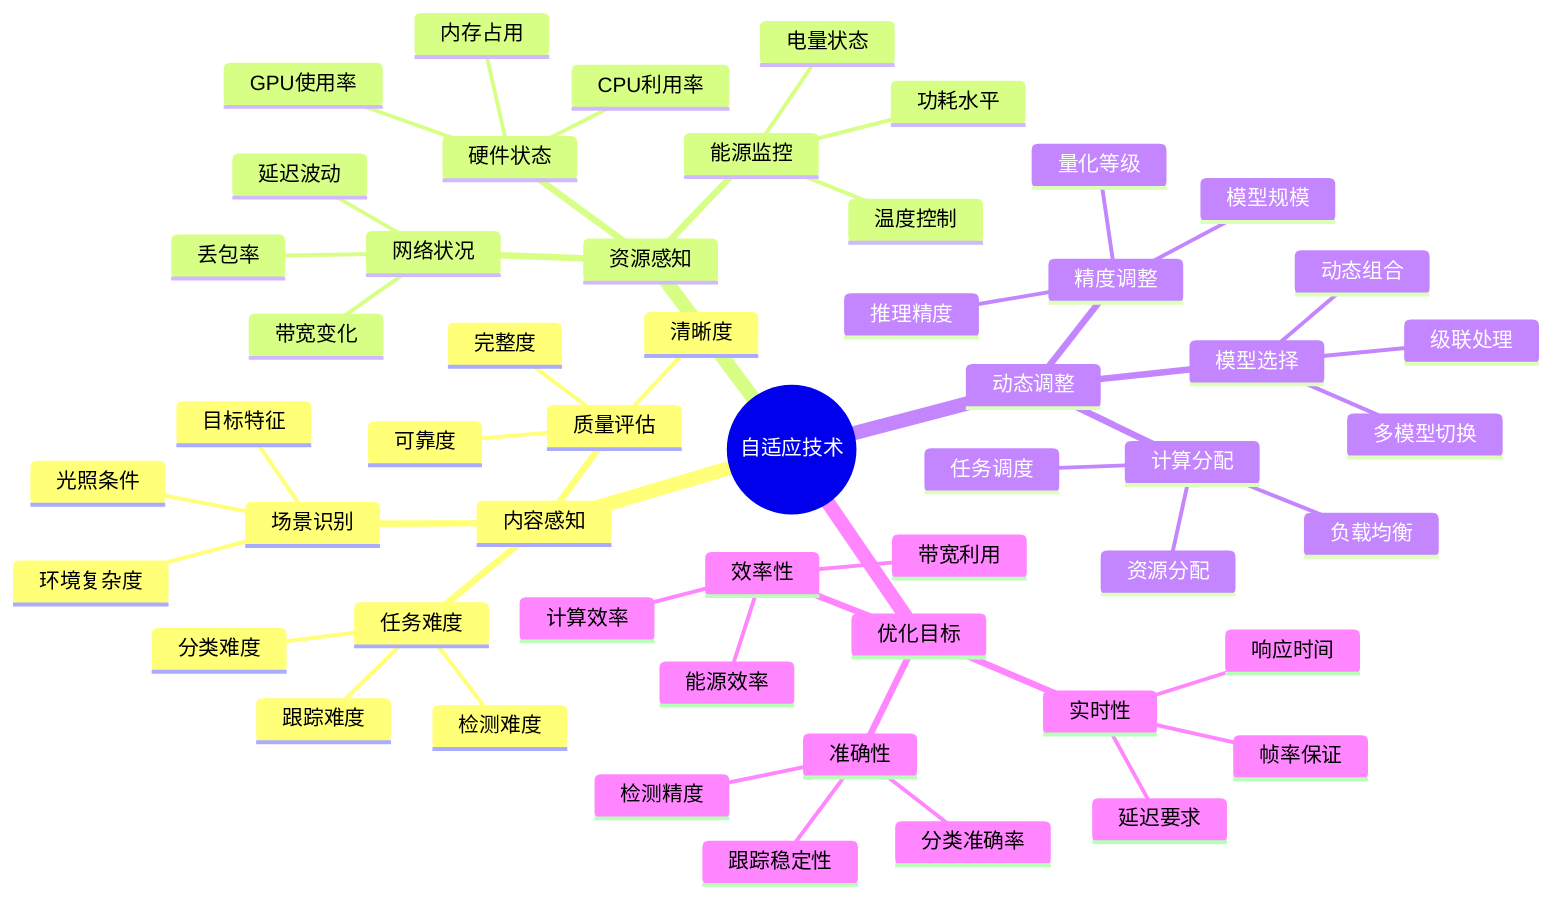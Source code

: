 mindmap
  root((自适应技术))
    内容感知
      场景识别
        环境复杂度
        目标特征
        光照条件
      任务难度
        检测难度
        跟踪难度
        分类难度
      质量评估
        清晰度
        完整度
        可靠度
    资源感知
      硬件状态
        CPU利用率
        GPU使用率
        内存占用
      网络状况
        带宽变化
        延迟波动
        丢包率
      能源监控
        电量状态
        功耗水平
        温度控制
    动态调整
      精度调整
        量化等级
        模型规模
        推理精度
      计算分配
        任务调度
        负载均衡
        资源分配
      模型选择
        多模型切换
        动态组合
        级联处理
    优化目标
      实时性
        延迟要求
        帧率保证
        响应时间
      准确性
        检测精度
        分类准确率
        跟踪稳定性
      效率性
        计算效率
        能源效率
        带宽利用